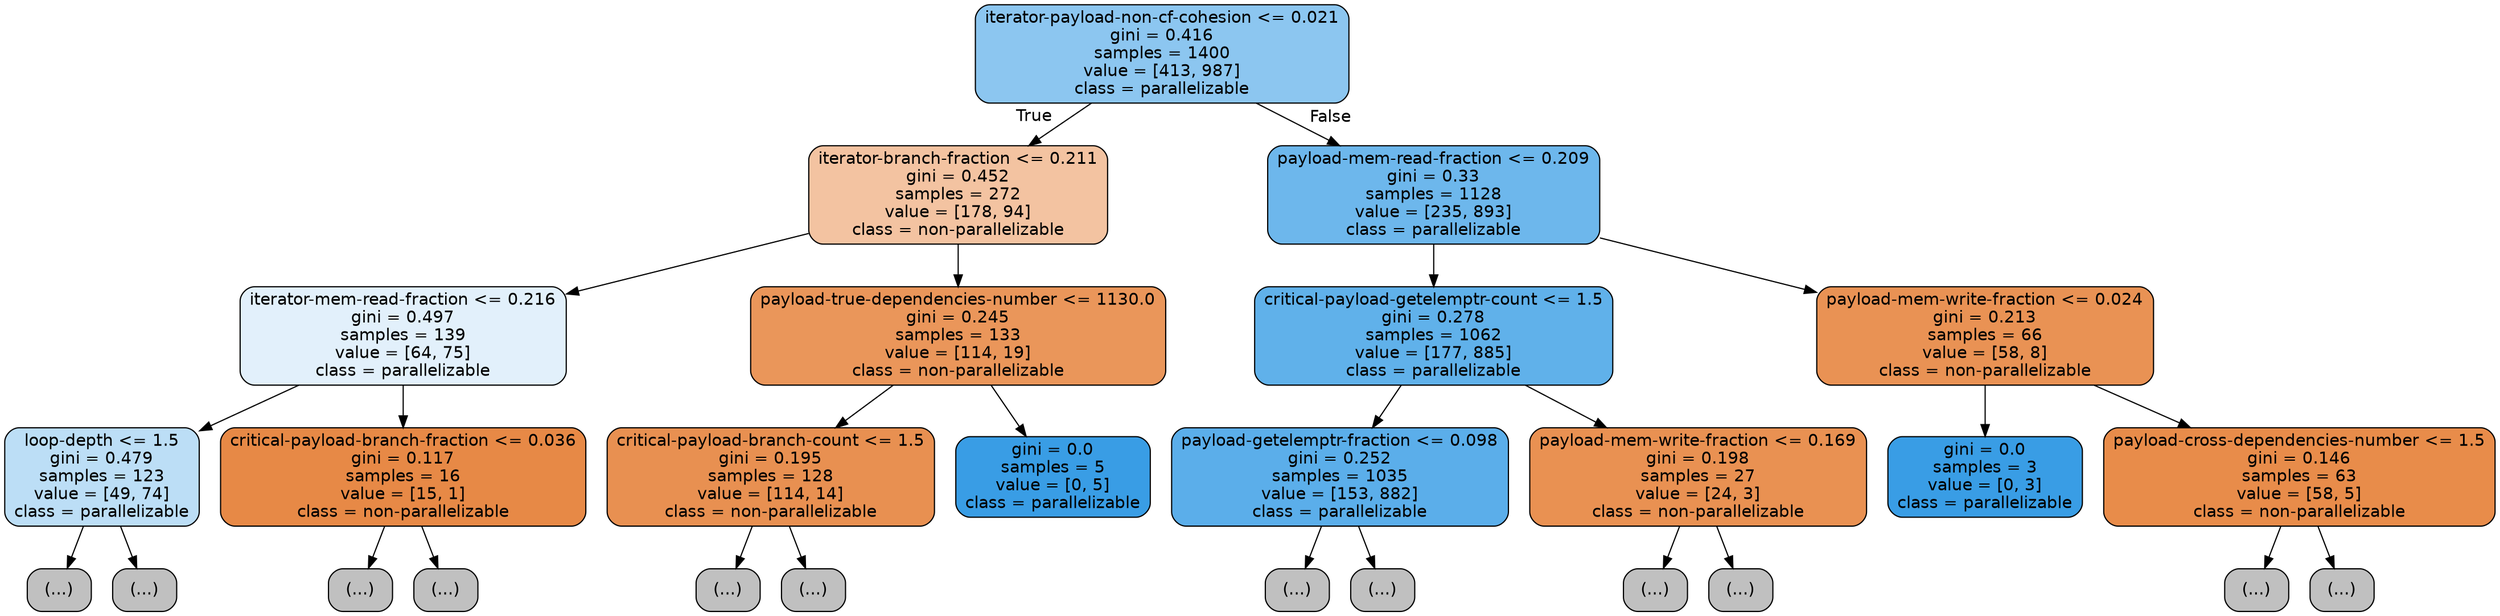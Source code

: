 digraph Tree {
node [shape=box, style="filled, rounded", color="black", fontname=helvetica] ;
edge [fontname=helvetica] ;
0 [label="iterator-payload-non-cf-cohesion <= 0.021\ngini = 0.416\nsamples = 1400\nvalue = [413, 987]\nclass = parallelizable", fillcolor="#399de594"] ;
1 [label="iterator-branch-fraction <= 0.211\ngini = 0.452\nsamples = 272\nvalue = [178, 94]\nclass = non-parallelizable", fillcolor="#e5813978"] ;
0 -> 1 [labeldistance=2.5, labelangle=45, headlabel="True"] ;
2 [label="iterator-mem-read-fraction <= 0.216\ngini = 0.497\nsamples = 139\nvalue = [64, 75]\nclass = parallelizable", fillcolor="#399de525"] ;
1 -> 2 ;
3 [label="loop-depth <= 1.5\ngini = 0.479\nsamples = 123\nvalue = [49, 74]\nclass = parallelizable", fillcolor="#399de556"] ;
2 -> 3 ;
4 [label="(...)", fillcolor="#C0C0C0"] ;
3 -> 4 ;
21 [label="(...)", fillcolor="#C0C0C0"] ;
3 -> 21 ;
36 [label="critical-payload-branch-fraction <= 0.036\ngini = 0.117\nsamples = 16\nvalue = [15, 1]\nclass = non-parallelizable", fillcolor="#e58139ee"] ;
2 -> 36 ;
37 [label="(...)", fillcolor="#C0C0C0"] ;
36 -> 37 ;
38 [label="(...)", fillcolor="#C0C0C0"] ;
36 -> 38 ;
39 [label="payload-true-dependencies-number <= 1130.0\ngini = 0.245\nsamples = 133\nvalue = [114, 19]\nclass = non-parallelizable", fillcolor="#e58139d4"] ;
1 -> 39 ;
40 [label="critical-payload-branch-count <= 1.5\ngini = 0.195\nsamples = 128\nvalue = [114, 14]\nclass = non-parallelizable", fillcolor="#e58139e0"] ;
39 -> 40 ;
41 [label="(...)", fillcolor="#C0C0C0"] ;
40 -> 41 ;
50 [label="(...)", fillcolor="#C0C0C0"] ;
40 -> 50 ;
67 [label="gini = 0.0\nsamples = 5\nvalue = [0, 5]\nclass = parallelizable", fillcolor="#399de5ff"] ;
39 -> 67 ;
68 [label="payload-mem-read-fraction <= 0.209\ngini = 0.33\nsamples = 1128\nvalue = [235, 893]\nclass = parallelizable", fillcolor="#399de5bc"] ;
0 -> 68 [labeldistance=2.5, labelangle=-45, headlabel="False"] ;
69 [label="critical-payload-getelemptr-count <= 1.5\ngini = 0.278\nsamples = 1062\nvalue = [177, 885]\nclass = parallelizable", fillcolor="#399de5cc"] ;
68 -> 69 ;
70 [label="payload-getelemptr-fraction <= 0.098\ngini = 0.252\nsamples = 1035\nvalue = [153, 882]\nclass = parallelizable", fillcolor="#399de5d3"] ;
69 -> 70 ;
71 [label="(...)", fillcolor="#C0C0C0"] ;
70 -> 71 ;
72 [label="(...)", fillcolor="#C0C0C0"] ;
70 -> 72 ;
229 [label="payload-mem-write-fraction <= 0.169\ngini = 0.198\nsamples = 27\nvalue = [24, 3]\nclass = non-parallelizable", fillcolor="#e58139df"] ;
69 -> 229 ;
230 [label="(...)", fillcolor="#C0C0C0"] ;
229 -> 230 ;
235 [label="(...)", fillcolor="#C0C0C0"] ;
229 -> 235 ;
236 [label="payload-mem-write-fraction <= 0.024\ngini = 0.213\nsamples = 66\nvalue = [58, 8]\nclass = non-parallelizable", fillcolor="#e58139dc"] ;
68 -> 236 ;
237 [label="gini = 0.0\nsamples = 3\nvalue = [0, 3]\nclass = parallelizable", fillcolor="#399de5ff"] ;
236 -> 237 ;
238 [label="payload-cross-dependencies-number <= 1.5\ngini = 0.146\nsamples = 63\nvalue = [58, 5]\nclass = non-parallelizable", fillcolor="#e58139e9"] ;
236 -> 238 ;
239 [label="(...)", fillcolor="#C0C0C0"] ;
238 -> 239 ;
250 [label="(...)", fillcolor="#C0C0C0"] ;
238 -> 250 ;
}